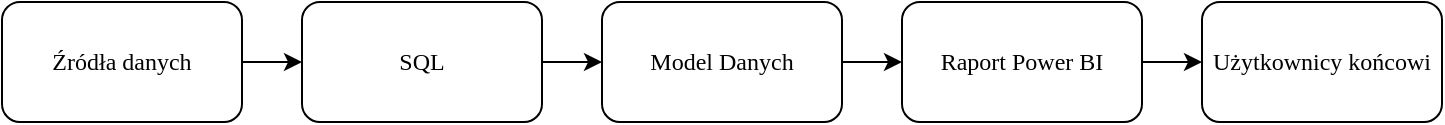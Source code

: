 <mxfile version="24.7.17">
  <diagram name="Page-1" id="u8qvRB9LhwbFXF13lbYc">
    <mxGraphModel dx="1434" dy="738" grid="1" gridSize="10" guides="1" tooltips="1" connect="1" arrows="1" fold="1" page="1" pageScale="1" pageWidth="827" pageHeight="1169" math="0" shadow="0">
      <root>
        <mxCell id="0" />
        <mxCell id="1" parent="0" />
        <mxCell id="bs2BpJccVY69jtbLsJaJ-9" style="edgeStyle=orthogonalEdgeStyle;rounded=0;orthogonalLoop=1;jettySize=auto;html=1;exitX=1;exitY=0.5;exitDx=0;exitDy=0;entryX=0;entryY=0.5;entryDx=0;entryDy=0;" edge="1" parent="1" source="bs2BpJccVY69jtbLsJaJ-2" target="bs2BpJccVY69jtbLsJaJ-4">
          <mxGeometry relative="1" as="geometry" />
        </mxCell>
        <mxCell id="bs2BpJccVY69jtbLsJaJ-2" value="&lt;font face=&quot;Verdana&quot;&gt;Źródła danych&lt;/font&gt;" style="rounded=1;whiteSpace=wrap;html=1;gradientColor=none;" vertex="1" parent="1">
          <mxGeometry x="10" y="280" width="120" height="60" as="geometry" />
        </mxCell>
        <mxCell id="bs2BpJccVY69jtbLsJaJ-10" style="edgeStyle=orthogonalEdgeStyle;rounded=0;orthogonalLoop=1;jettySize=auto;html=1;exitX=1;exitY=0.5;exitDx=0;exitDy=0;entryX=0;entryY=0.5;entryDx=0;entryDy=0;" edge="1" parent="1" source="bs2BpJccVY69jtbLsJaJ-4" target="bs2BpJccVY69jtbLsJaJ-5">
          <mxGeometry relative="1" as="geometry" />
        </mxCell>
        <mxCell id="bs2BpJccVY69jtbLsJaJ-4" value="&lt;font face=&quot;Verdana&quot;&gt;SQL&lt;/font&gt;" style="rounded=1;whiteSpace=wrap;html=1;gradientColor=none;" vertex="1" parent="1">
          <mxGeometry x="160" y="280" width="120" height="60" as="geometry" />
        </mxCell>
        <mxCell id="bs2BpJccVY69jtbLsJaJ-11" style="edgeStyle=orthogonalEdgeStyle;rounded=0;orthogonalLoop=1;jettySize=auto;html=1;exitX=1;exitY=0.5;exitDx=0;exitDy=0;entryX=0;entryY=0.5;entryDx=0;entryDy=0;" edge="1" parent="1" source="bs2BpJccVY69jtbLsJaJ-5" target="bs2BpJccVY69jtbLsJaJ-6">
          <mxGeometry relative="1" as="geometry" />
        </mxCell>
        <mxCell id="bs2BpJccVY69jtbLsJaJ-5" value="&lt;font face=&quot;Verdana&quot;&gt;Model Danych&lt;/font&gt;" style="rounded=1;whiteSpace=wrap;html=1;gradientColor=none;" vertex="1" parent="1">
          <mxGeometry x="310" y="280" width="120" height="60" as="geometry" />
        </mxCell>
        <mxCell id="bs2BpJccVY69jtbLsJaJ-12" style="edgeStyle=orthogonalEdgeStyle;rounded=0;orthogonalLoop=1;jettySize=auto;html=1;exitX=1;exitY=0.5;exitDx=0;exitDy=0;entryX=0;entryY=0.5;entryDx=0;entryDy=0;" edge="1" parent="1" source="bs2BpJccVY69jtbLsJaJ-6" target="bs2BpJccVY69jtbLsJaJ-7">
          <mxGeometry relative="1" as="geometry" />
        </mxCell>
        <mxCell id="bs2BpJccVY69jtbLsJaJ-6" value="&lt;font face=&quot;Verdana&quot;&gt;Raport Power BI&lt;/font&gt;" style="rounded=1;whiteSpace=wrap;html=1;gradientColor=none;" vertex="1" parent="1">
          <mxGeometry x="460" y="280" width="120" height="60" as="geometry" />
        </mxCell>
        <mxCell id="bs2BpJccVY69jtbLsJaJ-7" value="&lt;font face=&quot;Verdana&quot;&gt;Użytkownicy końcowi&lt;/font&gt;" style="rounded=1;whiteSpace=wrap;html=1;gradientColor=none;" vertex="1" parent="1">
          <mxGeometry x="610" y="280" width="120" height="60" as="geometry" />
        </mxCell>
      </root>
    </mxGraphModel>
  </diagram>
</mxfile>
